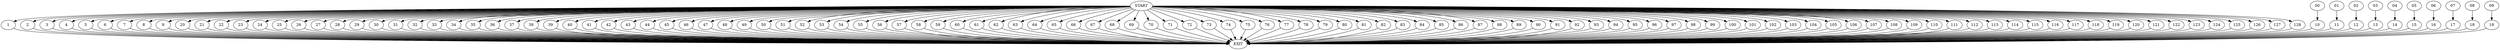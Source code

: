 digraph { 
0 [label="START"];
1;
2;
3;
4;
5;
6;
7;
8;
9;
10;
11;
12;
13;
14;
15;
16;
17;
18;
19;
20;
21;
22;
23;
24;
25;
26;
27;
28;
29;
30;
31;
32;
33;
34;
35;
36;
37;
38;
39;
40;
41;
42;
43;
44;
45;
46;
47;
48;
49;
50;
51;
52;
53;
54;
55;
56;
57;
58;
59;
60;
61;
62;
63;
64;
65;
66;
67;
68;
69;
70;
71;
72;
73;
74;
75;
76;
77;
78;
79;
80;
81;
82;
83;
84;
85;
86;
87;
88;
89;
90;
91;
92;
93;
94;
95;
96;
97;
98;
99;
100;
101;
102;
103;
104;
105;
106;
107;
108;
109;
110;
111;
112;
113;
114;
115;
116;
117;
118;
119;
120;
121;
122;
123;
124;
125;
126;
127;
128;
129[label="EXIT"];
0 -> 128;
0 -> 1;
0:s2 -> 2;
0:s3 -> 3;
0:s4 -> 4;
0:s5 -> 5;
0:s6 -> 6;
0:s7 -> 7;
0:s8 -> 8;
0:s9 -> 9;
00 -> 10;
01 -> 11;
02 -> 12;
03 -> 13;
04 -> 14;
05 -> 15;
06 -> 16;
07 -> 17;
08 -> 18;
09 -> 19;
0:s20 -> 20;
0:s21 -> 21;
0:s22 -> 22;
0:s23 -> 23;
0:s24 -> 24;
0:s25 -> 25;
0:s26 -> 26;
0:s27 -> 27;
0:s28 -> 28;
0:s29 -> 29;
0:s30 -> 30;
0:s31 -> 31;
0:s32 -> 32;
0:s33 -> 33;
0:s34 -> 34;
0:s35 -> 35;
0:s36 -> 36;
0:s37 -> 37;
0:s38 -> 38;
0:s39 -> 39;
0:s40 -> 40;
0:s41 -> 41;
0:s42 -> 42;
0:s43 -> 43;
0:s44 -> 44;
0:s45 -> 45;
0:s46 -> 46;
0:s47 -> 47;
0:s48 -> 48;
0:s49 -> 49;
0:s50 -> 50;
0:s51 -> 51;
0:s52 -> 52;
0:s53 -> 53;
0:s54 -> 54;
0:s55 -> 55;
0:s56 -> 56;
0:s57 -> 57;
0:s58 -> 58;
0:s59 -> 59;
0:s60 -> 60;
0:s61 -> 61;
0:s62 -> 62;
0:s63 -> 63;
0:s64 -> 64;
0:s64 -> 65;
0:s64 -> 66;
0:s64 -> 67;
0:s64 -> 68;
0:s64 -> 69;
0:s64 -> 70;
0:s64 -> 71;
0:s64 -> 72;
0:s64 -> 73;
0:s64 -> 74;
0:s64 -> 75;
0:s64 -> 76;
0:s64 -> 77;
0:s64 -> 78;
0:s64 -> 79;
0:s64 -> 80;
0:s64 -> 81;
0:s64 -> 82;
0:s64 -> 83;
0:s64 -> 84;
0:s64 -> 85;
0:s64 -> 86;
0:s64 -> 87;
0:s64 -> 88;
0:s64 -> 89;
0:s64 -> 90;
0:s64 -> 91;
0:s64 -> 92;
0:s64 -> 93;
0:s64 -> 94;
0:s64 -> 95;
0:s64 -> 96;
0:s64 -> 97;
0:s64 -> 98;
0:s64 -> 99;
0:s64 -> 100;
0:s64 -> 101;
0:s64 -> 102;
0:s64 -> 103;
0:s64 -> 104;
0:s64 -> 105;
0:s64 -> 106;
0:s64 -> 107;
0:s64 -> 108;
0:s64 -> 109;
0:s64 -> 110;
0:s64 -> 111;
0:s64 -> 112;
0:s64 -> 113;
0:s64 -> 114;
0:s64 -> 115;
0:s64 -> 116;
0:s64 -> 117;
0:s64 -> 118;
0:s64 -> 119;
0:s64 -> 120;
0:s64 -> 121;
0:s64 -> 122;
0:s64 -> 123;
0:s64 -> 124;
0:s64 -> 125;
0:s64 -> 126;
0:s64 -> 127;
1 -> 129;
2 -> 129;
3 -> 129;
4 -> 129;
5 -> 129;
6 -> 129;
7 -> 129;
8 -> 129;
9 -> 129;
10 -> 129;
11 -> 129;
12 -> 129;
13 -> 129;
14 -> 129;
15 -> 129;
16 -> 129;
17 -> 129;
18 -> 129;
19 -> 129;
20 -> 129;
21 -> 129;
22 -> 129;
23 -> 129;
24 -> 129;
25 -> 129;
26 -> 129;
27 -> 129;
28 -> 129;
29 -> 129;
30 -> 129;
31 -> 129;
32 -> 129;
33 -> 129;
34 -> 129;
35 -> 129;
36 -> 129;
37 -> 129;
38 -> 129;
39 -> 129;
40 -> 129;
41 -> 129;
42 -> 129;
43 -> 129;
44 -> 129;
45 -> 129;
46 -> 129;
47 -> 129;
48 -> 129;
49 -> 129;
50 -> 129;
51 -> 129;
52 -> 129;
53 -> 129;
54 -> 129;
55 -> 129;
56 -> 129;
57 -> 129;
58 -> 129;
59 -> 129;
60 -> 129;
61 -> 129;
62 -> 129;
63 -> 129;
64 -> 129;
65 -> 129;
66 -> 129;
67 -> 129;
68 -> 129;
69 -> 129;
70 -> 129;
71 -> 129;
72 -> 129;
73 -> 129;
74 -> 129;
75 -> 129;
76 -> 129;
77 -> 129;
78 -> 129;
79 -> 129;
80 -> 129;
81 -> 129;
82 -> 129;
83 -> 129;
84 -> 129;
85 -> 129;
86 -> 129;
87 -> 129;
88 -> 129;
89 -> 129;
90 -> 129;
91 -> 129;
92 -> 129;
93 -> 129;
94 -> 129;
95 -> 129;
96 -> 129;
97 -> 129;
98 -> 129;
99 -> 129;
100 -> 129;
101 -> 129;
102 -> 129;
103 -> 129;
104 -> 129;
105 -> 129;
106 -> 129;
107 -> 129;
108 -> 129;
109 -> 129;
110 -> 129;
111 -> 129;
112 -> 129;
113 -> 129;
114 -> 129;
115 -> 129;
116 -> 129;
117 -> 129;
118 -> 129;
119 -> 129;
120 -> 129;
121 -> 129;
122 -> 129;
123 -> 129;
124 -> 129;
125 -> 129;
126 -> 129;
127 -> 129;
128 -> 129;
}